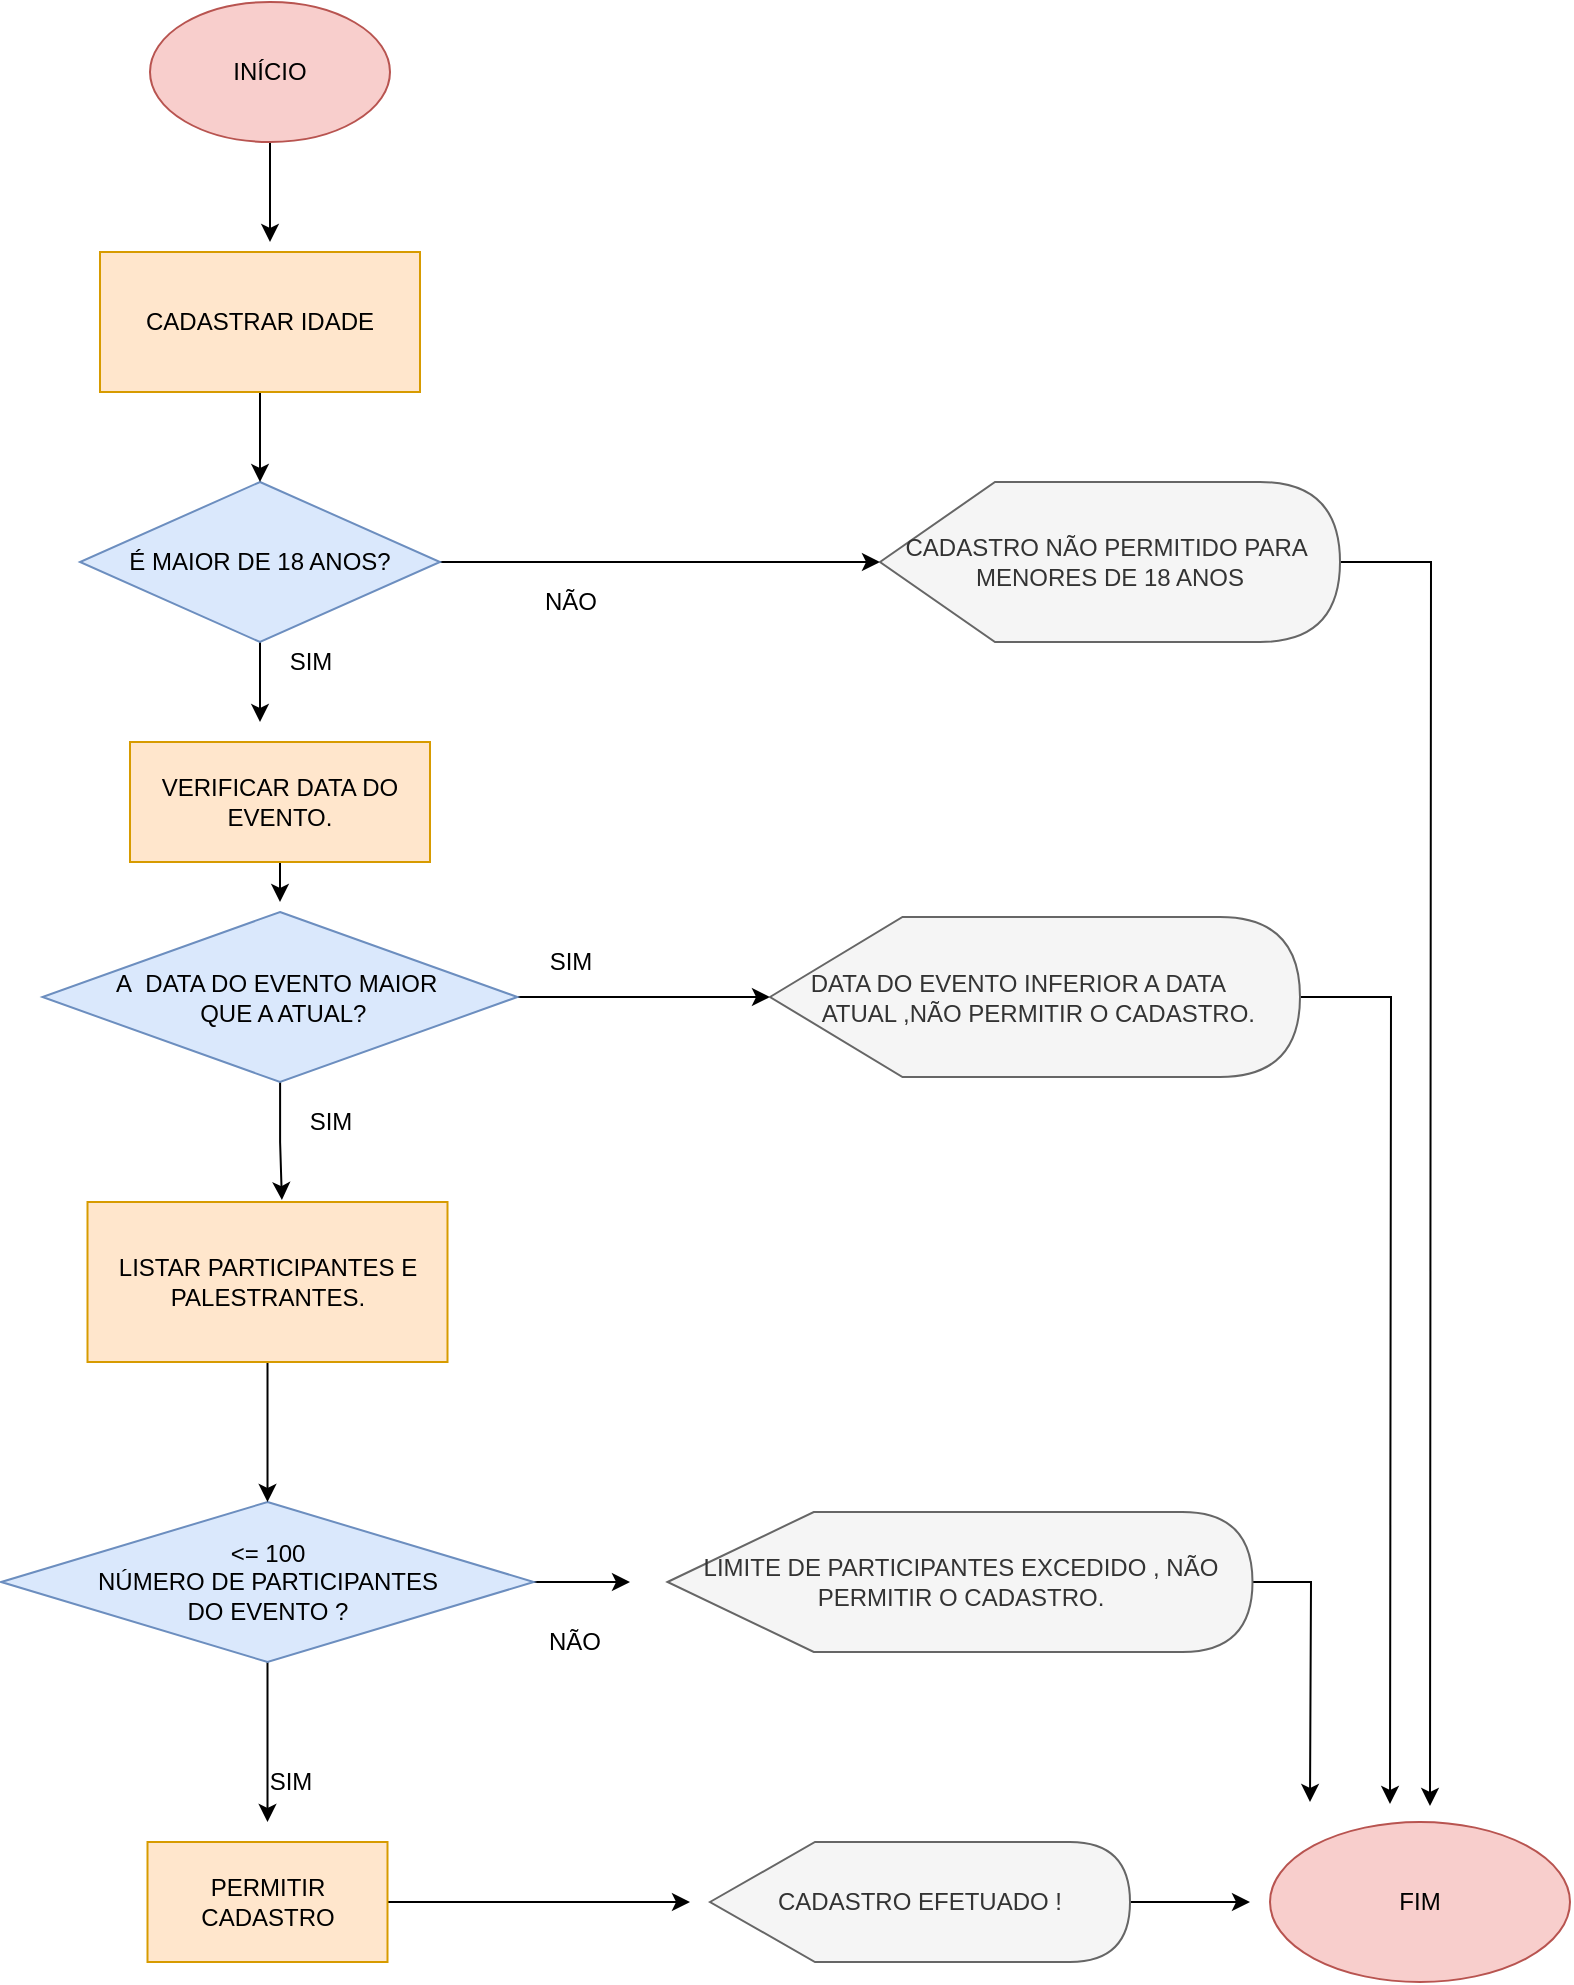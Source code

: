 <mxfile version="16.2.4" type="github"><diagram id="5fEQ9Jq2SIq1SOl7DQiJ" name="Page-1"><mxGraphModel dx="1157" dy="656" grid="1" gridSize="10" guides="1" tooltips="1" connect="1" arrows="1" fold="1" page="1" pageScale="1" pageWidth="827" pageHeight="1169" math="0" shadow="0"><root><mxCell id="0"/><mxCell id="1" parent="0"/><mxCell id="soBbS8q1DPGfR2JwK0Bb-1" style="edgeStyle=orthogonalEdgeStyle;rounded=0;orthogonalLoop=1;jettySize=auto;html=1;" parent="1" source="LFErCLL9WLva4mEW7bkm-1" edge="1"><mxGeometry relative="1" as="geometry"><mxPoint x="170" y="130" as="targetPoint"/></mxGeometry></mxCell><mxCell id="LFErCLL9WLva4mEW7bkm-1" value="INÍCIO" style="ellipse;whiteSpace=wrap;html=1;fillColor=#f8cecc;strokeColor=#b85450;" parent="1" vertex="1"><mxGeometry x="110" y="10" width="120" height="70" as="geometry"/></mxCell><mxCell id="soBbS8q1DPGfR2JwK0Bb-25" style="edgeStyle=orthogonalEdgeStyle;rounded=0;orthogonalLoop=1;jettySize=auto;html=1;entryX=0;entryY=0.5;entryDx=0;entryDy=0;entryPerimeter=0;" parent="1" source="LFErCLL9WLva4mEW7bkm-2" target="LFErCLL9WLva4mEW7bkm-12" edge="1"><mxGeometry relative="1" as="geometry"/></mxCell><mxCell id="soBbS8q1DPGfR2JwK0Bb-37" style="edgeStyle=orthogonalEdgeStyle;rounded=0;orthogonalLoop=1;jettySize=auto;html=1;" parent="1" source="LFErCLL9WLva4mEW7bkm-2" edge="1"><mxGeometry relative="1" as="geometry"><mxPoint x="165" y="370" as="targetPoint"/></mxGeometry></mxCell><mxCell id="LFErCLL9WLva4mEW7bkm-2" value="É MAIOR DE 18 ANOS?" style="rhombus;whiteSpace=wrap;html=1;fillColor=#dae8fc;strokeColor=#6c8ebf;" parent="1" vertex="1"><mxGeometry x="75" y="250" width="180" height="80" as="geometry"/></mxCell><mxCell id="soBbS8q1DPGfR2JwK0Bb-33" style="edgeStyle=orthogonalEdgeStyle;rounded=0;orthogonalLoop=1;jettySize=auto;html=1;entryX=0;entryY=0.5;entryDx=0;entryDy=0;entryPerimeter=0;" parent="1" source="LFErCLL9WLva4mEW7bkm-3" target="LFErCLL9WLva4mEW7bkm-13" edge="1"><mxGeometry relative="1" as="geometry"/></mxCell><mxCell id="soBbS8q1DPGfR2JwK0Bb-43" style="edgeStyle=orthogonalEdgeStyle;rounded=0;orthogonalLoop=1;jettySize=auto;html=1;entryX=0.54;entryY=-0.012;entryDx=0;entryDy=0;entryPerimeter=0;" parent="1" source="LFErCLL9WLva4mEW7bkm-3" target="soBbS8q1DPGfR2JwK0Bb-11" edge="1"><mxGeometry relative="1" as="geometry"/></mxCell><mxCell id="LFErCLL9WLva4mEW7bkm-3" value="A&amp;nbsp; DATA DO EVENTO MAIOR&amp;nbsp;&lt;br&gt;&amp;nbsp;QUE A ATUAL?" style="rhombus;whiteSpace=wrap;html=1;fillColor=#dae8fc;strokeColor=#6c8ebf;" parent="1" vertex="1"><mxGeometry x="56.25" y="465" width="237.5" height="85" as="geometry"/></mxCell><mxCell id="soBbS8q1DPGfR2JwK0Bb-21" style="edgeStyle=orthogonalEdgeStyle;rounded=0;orthogonalLoop=1;jettySize=auto;html=1;" parent="1" source="LFErCLL9WLva4mEW7bkm-6" edge="1"><mxGeometry relative="1" as="geometry"><mxPoint x="168.755" y="920" as="targetPoint"/></mxGeometry></mxCell><mxCell id="soBbS8q1DPGfR2JwK0Bb-23" style="edgeStyle=orthogonalEdgeStyle;rounded=0;orthogonalLoop=1;jettySize=auto;html=1;" parent="1" source="LFErCLL9WLva4mEW7bkm-6" edge="1"><mxGeometry relative="1" as="geometry"><mxPoint x="350" y="800" as="targetPoint"/></mxGeometry></mxCell><mxCell id="LFErCLL9WLva4mEW7bkm-6" value="&amp;lt;= 100&lt;br&gt;NÚMERO DE PARTICIPANTES&lt;br&gt;DO EVENTO ?" style="rhombus;whiteSpace=wrap;html=1;fillColor=#dae8fc;strokeColor=#6c8ebf;" parent="1" vertex="1"><mxGeometry x="35.63" y="760" width="266.25" height="80" as="geometry"/></mxCell><mxCell id="soBbS8q1DPGfR2JwK0Bb-26" style="edgeStyle=orthogonalEdgeStyle;rounded=0;orthogonalLoop=1;jettySize=auto;html=1;entryX=0.5;entryY=0;entryDx=0;entryDy=0;" parent="1" source="LFErCLL9WLva4mEW7bkm-9" target="LFErCLL9WLva4mEW7bkm-2" edge="1"><mxGeometry relative="1" as="geometry"/></mxCell><mxCell id="LFErCLL9WLva4mEW7bkm-9" value="CADASTRAR IDADE" style="rounded=0;whiteSpace=wrap;html=1;fillColor=#ffe6cc;strokeColor=#d79b00;" parent="1" vertex="1"><mxGeometry x="85" y="135" width="160" height="70" as="geometry"/></mxCell><mxCell id="soBbS8q1DPGfR2JwK0Bb-39" style="edgeStyle=orthogonalEdgeStyle;rounded=0;orthogonalLoop=1;jettySize=auto;html=1;" parent="1" source="LFErCLL9WLva4mEW7bkm-12" edge="1"><mxGeometry relative="1" as="geometry"><mxPoint x="750" y="912" as="targetPoint"/></mxGeometry></mxCell><mxCell id="LFErCLL9WLva4mEW7bkm-12" value="CADASTRO NÃO PERMITIDO PARA&amp;nbsp; MENORES DE 18 ANOS" style="shape=display;whiteSpace=wrap;html=1;fillColor=#f5f5f5;fontColor=#333333;strokeColor=#666666;" parent="1" vertex="1"><mxGeometry x="475" y="250" width="230" height="80" as="geometry"/></mxCell><mxCell id="soBbS8q1DPGfR2JwK0Bb-40" style="edgeStyle=orthogonalEdgeStyle;rounded=0;orthogonalLoop=1;jettySize=auto;html=1;" parent="1" source="LFErCLL9WLva4mEW7bkm-13" edge="1"><mxGeometry relative="1" as="geometry"><mxPoint x="730" y="911" as="targetPoint"/></mxGeometry></mxCell><mxCell id="LFErCLL9WLva4mEW7bkm-13" value="DATA DO EVENTO INFERIOR A DATA&amp;nbsp; &amp;nbsp; &amp;nbsp; &amp;nbsp;ATUAL ,NÃO PERMITIR O CADASTRO." style="shape=display;whiteSpace=wrap;html=1;fillColor=#f5f5f5;fontColor=#333333;strokeColor=#666666;" parent="1" vertex="1"><mxGeometry x="420" y="467.5" width="265" height="80" as="geometry"/></mxCell><mxCell id="soBbS8q1DPGfR2JwK0Bb-24" style="edgeStyle=orthogonalEdgeStyle;rounded=0;orthogonalLoop=1;jettySize=auto;html=1;" parent="1" source="LFErCLL9WLva4mEW7bkm-15" edge="1"><mxGeometry relative="1" as="geometry"><mxPoint x="660" y="960" as="targetPoint"/></mxGeometry></mxCell><mxCell id="LFErCLL9WLva4mEW7bkm-15" value="CADASTRO EFETUADO !" style="shape=display;whiteSpace=wrap;html=1;fillColor=#f5f5f5;fontColor=#333333;strokeColor=#666666;" parent="1" vertex="1"><mxGeometry x="390" y="930" width="210" height="60" as="geometry"/></mxCell><mxCell id="LFErCLL9WLva4mEW7bkm-16" value="FIM" style="ellipse;whiteSpace=wrap;html=1;fillColor=#f8cecc;strokeColor=#b85450;" parent="1" vertex="1"><mxGeometry x="670" y="920" width="150" height="80" as="geometry"/></mxCell><mxCell id="soBbS8q1DPGfR2JwK0Bb-4" value="NÃO" style="text;html=1;align=center;verticalAlign=middle;resizable=0;points=[];autosize=1;strokeColor=none;fillColor=none;" parent="1" vertex="1"><mxGeometry x="300" y="300" width="40" height="20" as="geometry"/></mxCell><mxCell id="soBbS8q1DPGfR2JwK0Bb-27" style="edgeStyle=orthogonalEdgeStyle;rounded=0;orthogonalLoop=1;jettySize=auto;html=1;entryX=0.5;entryY=0;entryDx=0;entryDy=0;" parent="1" source="soBbS8q1DPGfR2JwK0Bb-11" target="LFErCLL9WLva4mEW7bkm-6" edge="1"><mxGeometry relative="1" as="geometry"/></mxCell><mxCell id="soBbS8q1DPGfR2JwK0Bb-11" value="LISTAR PARTICIPANTES E PALESTRANTES." style="rounded=0;whiteSpace=wrap;html=1;fillColor=#ffe6cc;strokeColor=#d79b00;" parent="1" vertex="1"><mxGeometry x="78.75" y="610" width="180" height="80" as="geometry"/></mxCell><mxCell id="soBbS8q1DPGfR2JwK0Bb-41" style="edgeStyle=orthogonalEdgeStyle;rounded=0;orthogonalLoop=1;jettySize=auto;html=1;" parent="1" source="LFErCLL9WLva4mEW7bkm-14" edge="1"><mxGeometry relative="1" as="geometry"><mxPoint x="690" y="910" as="targetPoint"/></mxGeometry></mxCell><mxCell id="LFErCLL9WLva4mEW7bkm-14" value="LIMITE DE PARTICIPANTES EXCEDIDO , NÃO PERMITIR O CADASTRO." style="shape=display;whiteSpace=wrap;html=1;fillColor=#f5f5f5;fontColor=#333333;strokeColor=#666666;" parent="1" vertex="1"><mxGeometry x="368.75" y="765" width="292.5" height="70" as="geometry"/></mxCell><mxCell id="soBbS8q1DPGfR2JwK0Bb-16" value="NÃO&lt;br&gt;" style="text;html=1;align=center;verticalAlign=middle;resizable=0;points=[];autosize=1;strokeColor=none;fillColor=none;" parent="1" vertex="1"><mxGeometry x="301.88" y="820" width="40" height="20" as="geometry"/></mxCell><mxCell id="soBbS8q1DPGfR2JwK0Bb-18" value="SIM" style="text;html=1;align=center;verticalAlign=middle;resizable=0;points=[];autosize=1;strokeColor=none;fillColor=none;" parent="1" vertex="1"><mxGeometry x="160" y="890" width="40" height="20" as="geometry"/></mxCell><mxCell id="soBbS8q1DPGfR2JwK0Bb-22" style="edgeStyle=orthogonalEdgeStyle;rounded=0;orthogonalLoop=1;jettySize=auto;html=1;" parent="1" source="soBbS8q1DPGfR2JwK0Bb-19" edge="1"><mxGeometry relative="1" as="geometry"><mxPoint x="380" y="960" as="targetPoint"/></mxGeometry></mxCell><mxCell id="soBbS8q1DPGfR2JwK0Bb-19" value="PERMITIR CADASTRO" style="rounded=0;whiteSpace=wrap;html=1;fillColor=#ffe6cc;strokeColor=#d79b00;" parent="1" vertex="1"><mxGeometry x="108.75" y="930" width="120" height="60" as="geometry"/></mxCell><mxCell id="soBbS8q1DPGfR2JwK0Bb-30" value="SIM" style="text;html=1;align=center;verticalAlign=middle;resizable=0;points=[];autosize=1;strokeColor=none;fillColor=none;" parent="1" vertex="1"><mxGeometry x="180" y="560" width="40" height="20" as="geometry"/></mxCell><mxCell id="soBbS8q1DPGfR2JwK0Bb-34" value="SIM" style="text;html=1;align=center;verticalAlign=middle;resizable=0;points=[];autosize=1;strokeColor=none;fillColor=none;" parent="1" vertex="1"><mxGeometry x="300" y="480" width="40" height="20" as="geometry"/></mxCell><mxCell id="soBbS8q1DPGfR2JwK0Bb-42" style="edgeStyle=orthogonalEdgeStyle;rounded=0;orthogonalLoop=1;jettySize=auto;html=1;" parent="1" source="soBbS8q1DPGfR2JwK0Bb-35" edge="1"><mxGeometry relative="1" as="geometry"><mxPoint x="175" y="460" as="targetPoint"/></mxGeometry></mxCell><mxCell id="soBbS8q1DPGfR2JwK0Bb-35" value="VERIFICAR DATA DO EVENTO." style="rounded=0;whiteSpace=wrap;html=1;fillColor=#ffe6cc;strokeColor=#d79b00;" parent="1" vertex="1"><mxGeometry x="100" y="380" width="150" height="60" as="geometry"/></mxCell><mxCell id="soBbS8q1DPGfR2JwK0Bb-38" value="SIM" style="text;html=1;align=center;verticalAlign=middle;resizable=0;points=[];autosize=1;strokeColor=none;fillColor=none;" parent="1" vertex="1"><mxGeometry x="170" y="330" width="40" height="20" as="geometry"/></mxCell></root></mxGraphModel></diagram></mxfile>